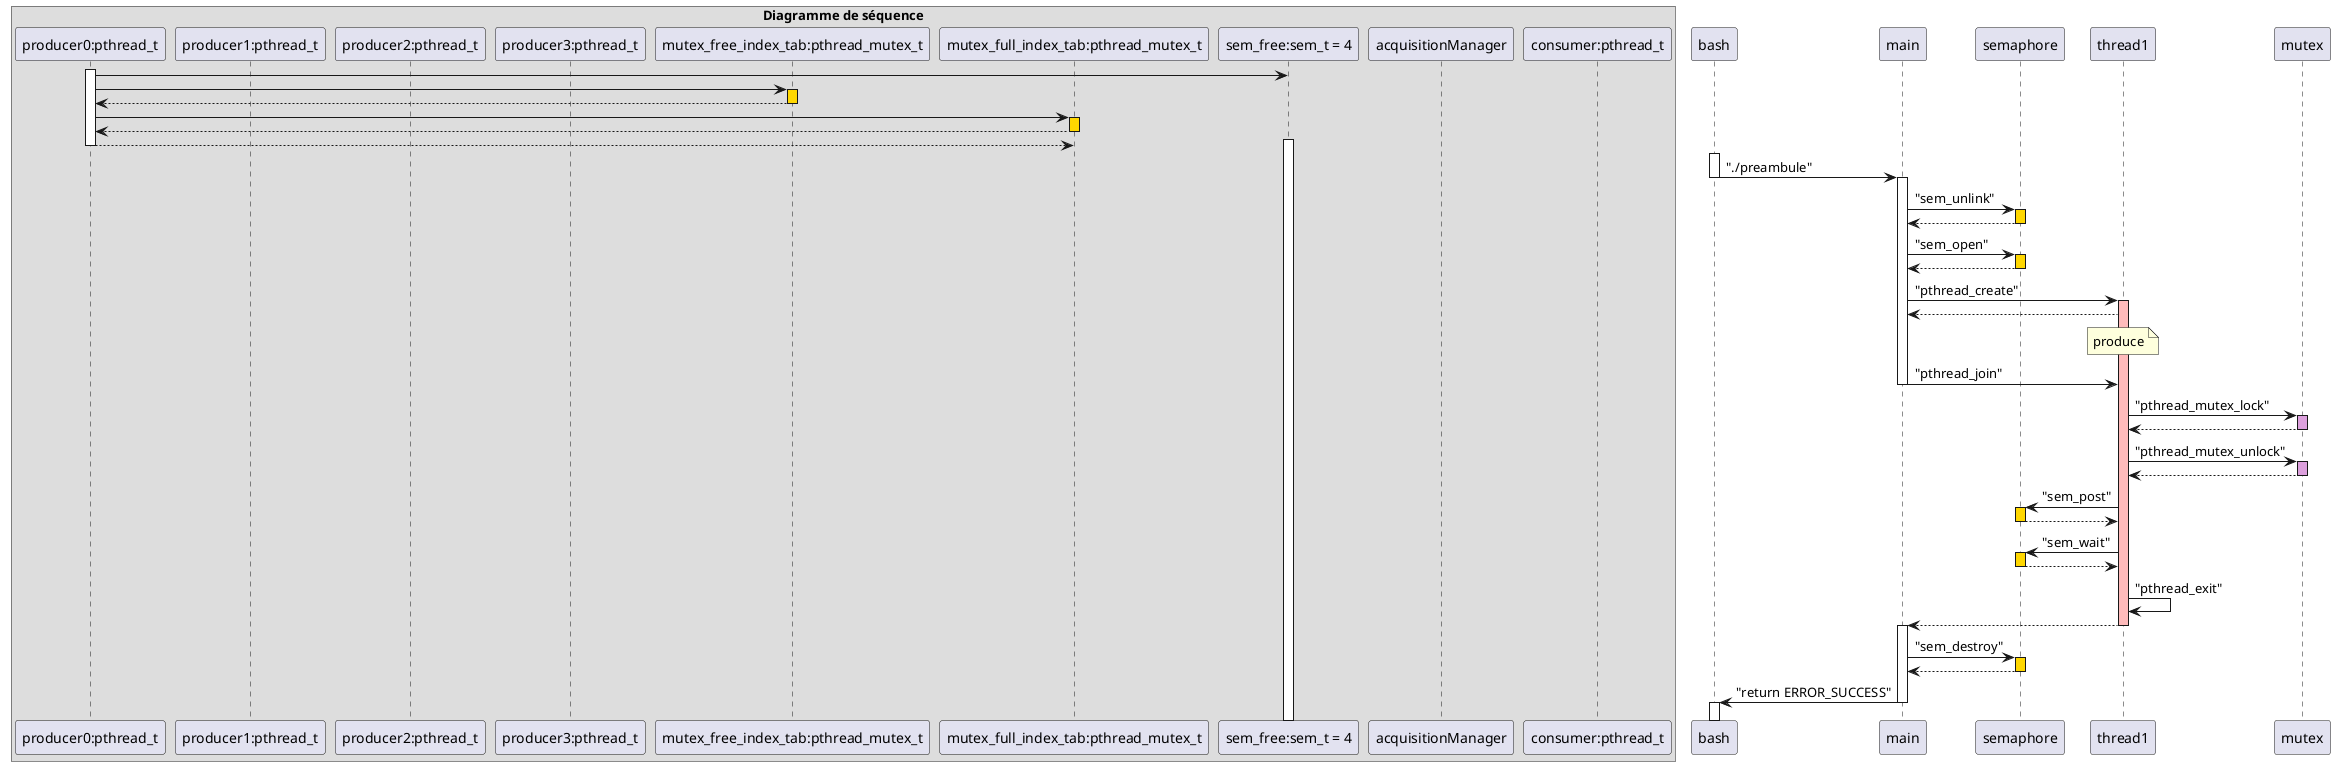 @startuml
!pragma teoz true
box "Diagramme de séquence"
participant "producer0:pthread_t" as producer0
participant "producer1:pthread_t" as producer1
participant "producer2:pthread_t" as producer2
participant "producer3:pthread_t" as producer3
participant "mutex_free_index_tab:pthread_mutex_t" as mutex_free
participant "mutex_full_index_tab:pthread_mutex_t" as mutex_full
participant "sem_free:sem_t = 4" as sem_free
participant "acquisitionManager"
participant "consumer:pthread_t" as consumer
end box

activate producer0
producer0 -> sem_free 

producer0 -> mutex_free
activate mutex_free #gold
return


producer0 -> mutex_full
activate mutex_full #gold
return

activate sem_free
return


activate bash
bash -> main --++ : "./preambule"

main -> semaphore:"sem_unlink"
activate semaphore #gold
return
main -> semaphore:"sem_open"
activate semaphore #gold
return

main -> thread1:"pthread_create"
activate thread1 #FFBBBB
thread1 --> main
note over thread1 : produce

main -> thread1 :"pthread_join"
deactivate main

thread1 -> mutex: "pthread_mutex_lock"
activate mutex #plum
return

thread1 -> mutex: "pthread_mutex_unlock"
activate mutex #plum
return

thread1 -> semaphore: "sem_post"
activate semaphore #gold
return

thread1 -> semaphore: "sem_wait"
activate semaphore #gold
return 

thread1 -> thread1 : "pthread_exit"
thread1 --> main --++

main -> semaphore : "sem_destroy"
activate semaphore #gold
return

main -> bash --++: "return ERROR_SUCCESS"

@enduml